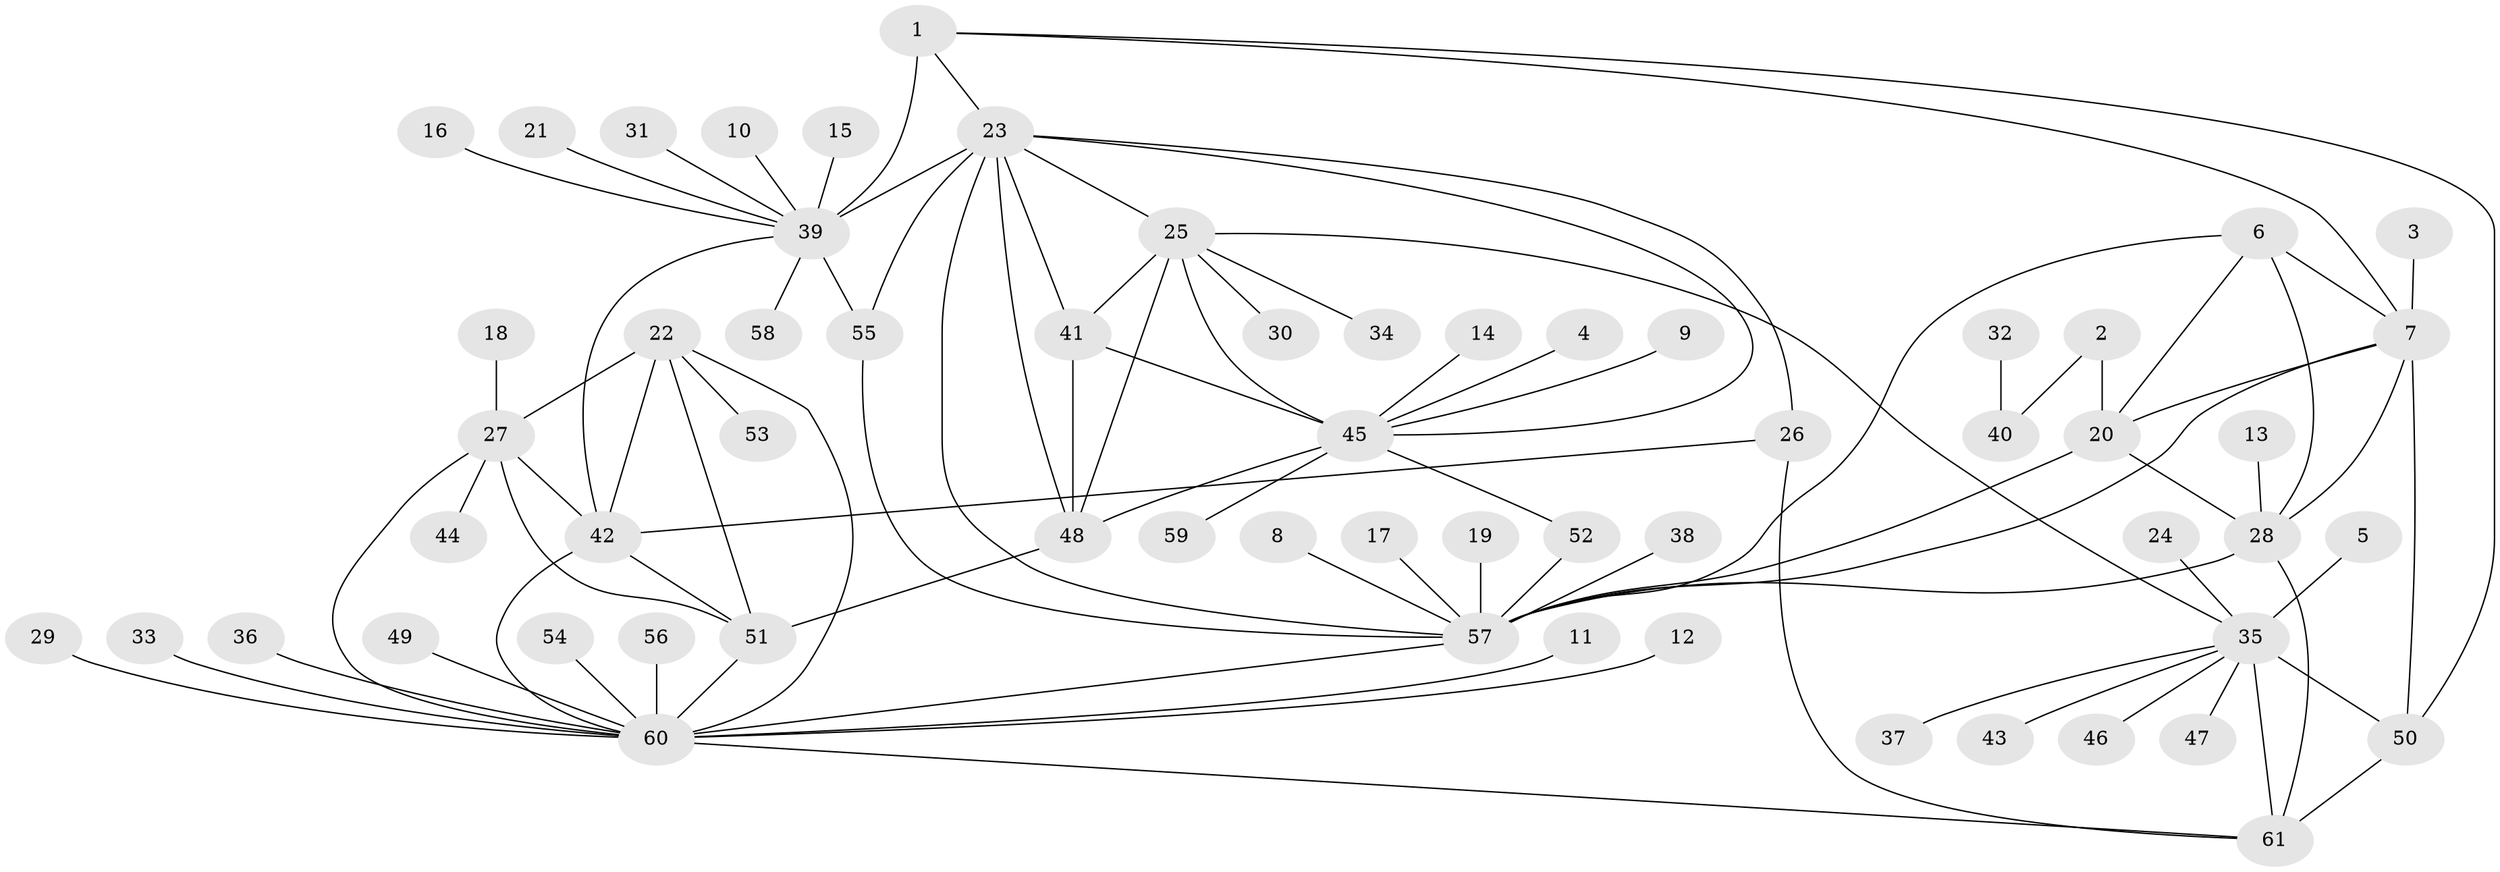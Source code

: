// original degree distribution, {9: 0.040983606557377046, 8: 0.04918032786885246, 5: 0.01639344262295082, 6: 0.03278688524590164, 15: 0.00819672131147541, 7: 0.05737704918032787, 10: 0.01639344262295082, 17: 0.00819672131147541, 11: 0.00819672131147541, 12: 0.00819672131147541, 1: 0.6065573770491803, 2: 0.09836065573770492, 4: 0.00819672131147541, 3: 0.040983606557377046}
// Generated by graph-tools (version 1.1) at 2025/02/03/09/25 03:02:35]
// undirected, 61 vertices, 92 edges
graph export_dot {
graph [start="1"]
  node [color=gray90,style=filled];
  1;
  2;
  3;
  4;
  5;
  6;
  7;
  8;
  9;
  10;
  11;
  12;
  13;
  14;
  15;
  16;
  17;
  18;
  19;
  20;
  21;
  22;
  23;
  24;
  25;
  26;
  27;
  28;
  29;
  30;
  31;
  32;
  33;
  34;
  35;
  36;
  37;
  38;
  39;
  40;
  41;
  42;
  43;
  44;
  45;
  46;
  47;
  48;
  49;
  50;
  51;
  52;
  53;
  54;
  55;
  56;
  57;
  58;
  59;
  60;
  61;
  1 -- 7 [weight=1.0];
  1 -- 23 [weight=1.0];
  1 -- 39 [weight=5.0];
  1 -- 50 [weight=1.0];
  2 -- 20 [weight=1.0];
  2 -- 40 [weight=1.0];
  3 -- 7 [weight=1.0];
  4 -- 45 [weight=1.0];
  5 -- 35 [weight=1.0];
  6 -- 7 [weight=1.0];
  6 -- 20 [weight=1.0];
  6 -- 28 [weight=2.0];
  6 -- 57 [weight=1.0];
  7 -- 20 [weight=1.0];
  7 -- 28 [weight=2.0];
  7 -- 50 [weight=1.0];
  7 -- 57 [weight=1.0];
  8 -- 57 [weight=1.0];
  9 -- 45 [weight=1.0];
  10 -- 39 [weight=1.0];
  11 -- 60 [weight=1.0];
  12 -- 60 [weight=1.0];
  13 -- 28 [weight=1.0];
  14 -- 45 [weight=1.0];
  15 -- 39 [weight=1.0];
  16 -- 39 [weight=1.0];
  17 -- 57 [weight=1.0];
  18 -- 27 [weight=1.0];
  19 -- 57 [weight=1.0];
  20 -- 28 [weight=2.0];
  20 -- 57 [weight=1.0];
  21 -- 39 [weight=1.0];
  22 -- 27 [weight=2.0];
  22 -- 42 [weight=2.0];
  22 -- 51 [weight=2.0];
  22 -- 53 [weight=1.0];
  22 -- 60 [weight=2.0];
  23 -- 25 [weight=1.0];
  23 -- 26 [weight=1.0];
  23 -- 39 [weight=1.0];
  23 -- 41 [weight=1.0];
  23 -- 45 [weight=1.0];
  23 -- 48 [weight=2.0];
  23 -- 55 [weight=1.0];
  23 -- 57 [weight=1.0];
  24 -- 35 [weight=1.0];
  25 -- 30 [weight=1.0];
  25 -- 34 [weight=1.0];
  25 -- 35 [weight=1.0];
  25 -- 41 [weight=1.0];
  25 -- 45 [weight=1.0];
  25 -- 48 [weight=2.0];
  26 -- 42 [weight=1.0];
  26 -- 61 [weight=1.0];
  27 -- 42 [weight=1.0];
  27 -- 44 [weight=1.0];
  27 -- 51 [weight=1.0];
  27 -- 60 [weight=1.0];
  28 -- 57 [weight=2.0];
  28 -- 61 [weight=1.0];
  29 -- 60 [weight=1.0];
  31 -- 39 [weight=1.0];
  32 -- 40 [weight=1.0];
  33 -- 60 [weight=1.0];
  35 -- 37 [weight=1.0];
  35 -- 43 [weight=1.0];
  35 -- 46 [weight=1.0];
  35 -- 47 [weight=1.0];
  35 -- 50 [weight=4.0];
  35 -- 61 [weight=4.0];
  36 -- 60 [weight=1.0];
  38 -- 57 [weight=1.0];
  39 -- 42 [weight=1.0];
  39 -- 55 [weight=1.0];
  39 -- 58 [weight=1.0];
  41 -- 45 [weight=1.0];
  41 -- 48 [weight=2.0];
  42 -- 51 [weight=1.0];
  42 -- 60 [weight=1.0];
  45 -- 48 [weight=2.0];
  45 -- 52 [weight=1.0];
  45 -- 59 [weight=1.0];
  48 -- 51 [weight=1.0];
  49 -- 60 [weight=1.0];
  50 -- 61 [weight=1.0];
  51 -- 60 [weight=1.0];
  52 -- 57 [weight=1.0];
  54 -- 60 [weight=1.0];
  55 -- 57 [weight=1.0];
  56 -- 60 [weight=1.0];
  57 -- 60 [weight=1.0];
  60 -- 61 [weight=1.0];
}
